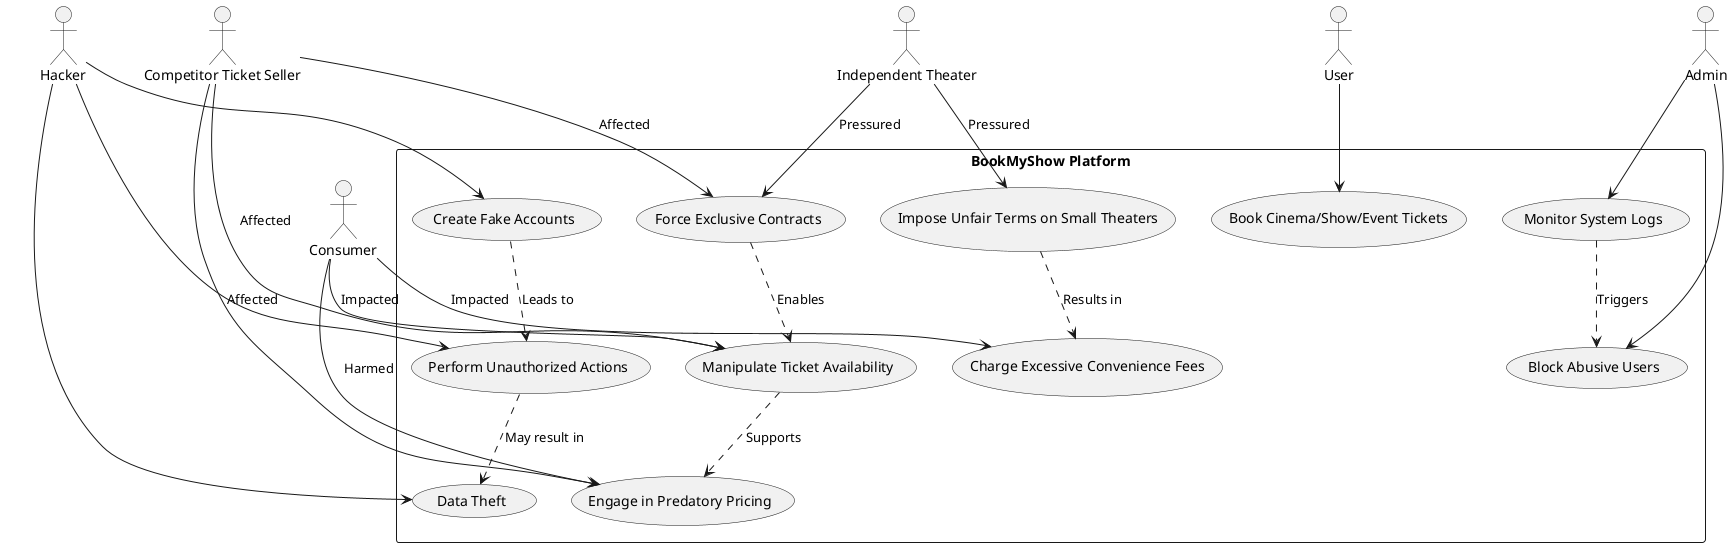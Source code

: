 @startuml

actor "Competitor Ticket Seller" as Competitor
actor "Independent Theater" as Theater
actor "Consumer" as Consumer
actor User
actor Hacker
actor Admin

rectangle "BookMyShow Platform" as System {
    usecase "Force Exclusive Contracts" as UC_ExclusiveContracts
    usecase "Charge Excessive Convenience Fees" as UC_HighFees
    usecase "Manipulate Ticket Availability" as UC_TicketManipulation
    usecase "Impose Unfair Terms on Small Theaters" as UC_UnfairTerms
    usecase "Engage in Predatory Pricing" as UC_PredatoryPricing
    usecase "Book Cinema/Show/Event Tickets" as UC_BookTickets
    usecase "Create Fake Accounts" as UC_FakeAccounts
    usecase "Perform Unauthorized Actions" as UC_UnauthorizedActions
    usecase "Data Theft" as UC_DataTheft
    usecase "Monitor System Logs" as UC_MonitorLogs
    usecase "Block Abusive Users" as UC_BlockUsers
}

Competitor --> UC_ExclusiveContracts : Affected
Competitor --> UC_TicketManipulation : Affected
Competitor --> UC_PredatoryPricing : Affected

Theater --> UC_ExclusiveContracts : Pressured
Theater --> UC_UnfairTerms : Pressured

Consumer --> UC_HighFees : Impacted
Consumer --> UC_TicketManipulation : Impacted
Consumer --> UC_PredatoryPricing : Harmed

User --> UC_BookTickets
Hacker --> UC_FakeAccounts
Hacker --> UC_UnauthorizedActions
Hacker --> UC_DataTheft
Admin --> UC_MonitorLogs
Admin --> UC_BlockUsers

UC_ExclusiveContracts ..> UC_TicketManipulation : "Enables"
UC_TicketManipulation ..> UC_PredatoryPricing : "Supports"
UC_UnfairTerms ..> UC_HighFees : "Results in"

UC_FakeAccounts ..> UC_UnauthorizedActions : "Leads to"
UC_UnauthorizedActions ..> UC_DataTheft : "May result in"
UC_MonitorLogs ..> UC_BlockUsers : "Triggers"

@enduml
